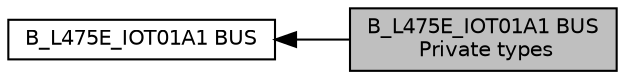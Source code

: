 digraph "B_L475E_IOT01A1 BUS Private types"
{
  edge [fontname="Helvetica",fontsize="10",labelfontname="Helvetica",labelfontsize="10"];
  node [fontname="Helvetica",fontsize="10",shape=box];
  rankdir=LR;
  Node2 [label="B_L475E_IOT01A1 BUS",height=0.2,width=0.4,color="black", fillcolor="white", style="filled",URL="$group___b___l475_e___i_o_t01_a1___b_u_s.html",tooltip=" "];
  Node1 [label="B_L475E_IOT01A1 BUS\l Private types",height=0.2,width=0.4,color="black", fillcolor="grey75", style="filled", fontcolor="black",tooltip=" "];
  Node2->Node1 [shape=plaintext, dir="back", style="solid"];
}
